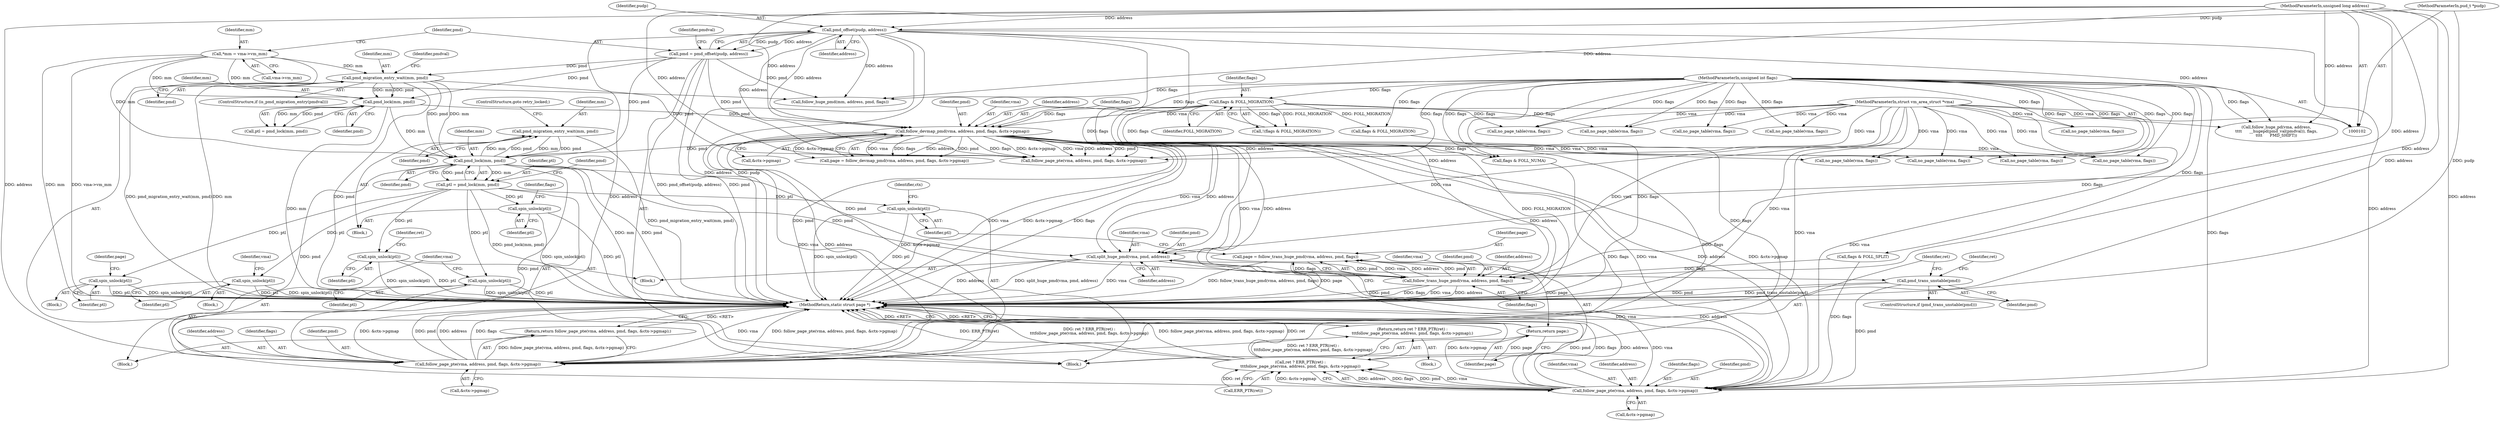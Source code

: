 digraph "0_linux_6b3a707736301c2128ca85ce85fb13f60b5e350a_5@pointer" {
"1000315" [label="(Call,pmd_migration_entry_wait(mm, pmd))"];
"1000281" [label="(Call,pmd_lock(mm, pmd))"];
"1000232" [label="(Call,pmd_lock(mm, pmd))"];
"1000114" [label="(Call,*mm = vma->vm_mm)"];
"1000210" [label="(Call,pmd_migration_entry_wait(mm, pmd))"];
"1000119" [label="(Call,pmd = pmd_offset(pudp, address))"];
"1000121" [label="(Call,pmd_offset(pudp, address))"];
"1000105" [label="(MethodParameterIn,pud_t *pudp)"];
"1000104" [label="(MethodParameterIn,unsigned long address)"];
"1000315" [label="(Call,pmd_migration_entry_wait(mm, pmd))"];
"1000237" [label="(Call,follow_devmap_pmd(vma, address, pmd, flags, &ctx->pgmap))"];
"1000103" [label="(MethodParameterIn,struct vm_area_struct *vma)"];
"1000194" [label="(Call,flags & FOLL_MIGRATION)"];
"1000106" [label="(MethodParameterIn,unsigned int flags)"];
"1000279" [label="(Call,ptl = pmd_lock(mm, pmd))"];
"1000290" [label="(Call,spin_unlock(ptl))"];
"1000303" [label="(Call,spin_unlock(ptl))"];
"1000326" [label="(Call,spin_unlock(ptl))"];
"1000353" [label="(Call,spin_unlock(ptl))"];
"1000373" [label="(Call,spin_unlock(ptl))"];
"1000414" [label="(Call,spin_unlock(ptl))"];
"1000329" [label="(Call,follow_page_pte(vma, address, pmd, flags, &ctx->pgmap))"];
"1000328" [label="(Return,return follow_page_pte(vma, address, pmd, flags, &ctx->pgmap);)"];
"1000358" [label="(Call,split_huge_pmd(vma, pmd, address))"];
"1000363" [label="(Call,pmd_trans_unstable(pmd))"];
"1000398" [label="(Call,follow_page_pte(vma, address, pmd, flags, &ctx->pgmap))"];
"1000394" [label="(Call,ret ? ERR_PTR(ret) :\n\t\t\tfollow_page_pte(vma, address, pmd, flags, &ctx->pgmap))"];
"1000393" [label="(Return,return ret ? ERR_PTR(ret) :\n\t\t\tfollow_page_pte(vma, address, pmd, flags, &ctx->pgmap);)"];
"1000409" [label="(Call,follow_trans_huge_pmd(vma, address, pmd, flags))"];
"1000407" [label="(Call,page = follow_trans_huge_pmd(vma, address, pmd, flags))"];
"1000423" [label="(Return,return page;)"];
"1000123" [label="(Identifier,address)"];
"1000169" [label="(Call,follow_huge_pd(vma, address,\n\t\t\t\t      __hugepd(pmd_val(pmdval)), flags,\n\t\t\t\t      PMD_SHIFT))"];
"1000366" [label="(Identifier,ret)"];
"1000302" [label="(Block,)"];
"1000318" [label="(ControlStructure,goto retry_locked;)"];
"1000410" [label="(Identifier,vma)"];
"1000408" [label="(Identifier,page)"];
"1000399" [label="(Identifier,vma)"];
"1000196" [label="(Identifier,FOLL_MIGRATION)"];
"1000230" [label="(Call,ptl = pmd_lock(mm, pmd))"];
"1000212" [label="(Identifier,pmd)"];
"1000330" [label="(Identifier,vma)"];
"1000400" [label="(Identifier,address)"];
"1000304" [label="(Identifier,ptl)"];
"1000407" [label="(Call,page = follow_trans_huge_pmd(vma, address, pmd, flags))"];
"1000334" [label="(Call,&ctx->pgmap)"];
"1000211" [label="(Identifier,mm)"];
"1000317" [label="(Identifier,pmd)"];
"1000373" [label="(Call,spin_unlock(ptl))"];
"1000193" [label="(Call,!(flags & FOLL_MIGRATION))"];
"1000207" [label="(ControlStructure,if (is_pmd_migration_entry(pmdval)))"];
"1000281" [label="(Call,pmd_lock(mm, pmd))"];
"1000280" [label="(Identifier,ptl)"];
"1000288" [label="(Identifier,pmd)"];
"1000393" [label="(Return,return ret ? ERR_PTR(ret) :\n\t\t\tfollow_page_pte(vma, address, pmd, flags, &ctx->pgmap);)"];
"1000395" [label="(Identifier,ret)"];
"1000413" [label="(Identifier,flags)"];
"1000275" [label="(Call,no_page_table(vma, flags))"];
"1000242" [label="(Call,&ctx->pgmap)"];
"1000120" [label="(Identifier,pmd)"];
"1000210" [label="(Call,pmd_migration_entry_wait(mm, pmd))"];
"1000106" [label="(MethodParameterIn,unsigned int flags)"];
"1000194" [label="(Call,flags & FOLL_MIGRATION)"];
"1000325" [label="(Block,)"];
"1000425" [label="(MethodReturn,static struct page *)"];
"1000339" [label="(Call,flags & FOLL_SPLIT)"];
"1000402" [label="(Identifier,flags)"];
"1000234" [label="(Identifier,pmd)"];
"1000354" [label="(Identifier,ptl)"];
"1000342" [label="(Block,)"];
"1000394" [label="(Call,ret ? ERR_PTR(ret) :\n\t\t\tfollow_page_pte(vma, address, pmd, flags, &ctx->pgmap))"];
"1000415" [label="(Identifier,ptl)"];
"1000316" [label="(Identifier,mm)"];
"1000403" [label="(Call,&ctx->pgmap)"];
"1000398" [label="(Call,follow_page_pte(vma, address, pmd, flags, &ctx->pgmap))"];
"1000119" [label="(Call,pmd = pmd_offset(pudp, address))"];
"1000396" [label="(Call,ERR_PTR(ret))"];
"1000241" [label="(Identifier,flags)"];
"1000108" [label="(Block,)"];
"1000148" [label="(Call,follow_huge_pmd(mm, address, pmd, flags))"];
"1000409" [label="(Call,follow_trans_huge_pmd(vma, address, pmd, flags))"];
"1000232" [label="(Call,pmd_lock(mm, pmd))"];
"1000370" [label="(Block,)"];
"1000353" [label="(Call,spin_unlock(ptl))"];
"1000352" [label="(Block,)"];
"1000356" [label="(Identifier,ret)"];
"1000269" [label="(Call,flags & FOLL_NUMA)"];
"1000362" [label="(ControlStructure,if (pmd_trans_unstable(pmd)))"];
"1000233" [label="(Identifier,mm)"];
"1000103" [label="(MethodParameterIn,struct vm_area_struct *vma)"];
"1000309" [label="(Identifier,flags)"];
"1000237" [label="(Call,follow_devmap_pmd(vma, address, pmd, flags, &ctx->pgmap))"];
"1000423" [label="(Return,return page;)"];
"1000308" [label="(Call,flags & FOLL_MIGRATION)"];
"1000374" [label="(Identifier,ptl)"];
"1000376" [label="(Identifier,page)"];
"1000303" [label="(Call,spin_unlock(ptl))"];
"1000333" [label="(Identifier,flags)"];
"1000327" [label="(Identifier,ptl)"];
"1000412" [label="(Identifier,pmd)"];
"1000240" [label="(Identifier,pmd)"];
"1000418" [label="(Identifier,ctx)"];
"1000114" [label="(Call,*mm = vma->vm_mm)"];
"1000359" [label="(Identifier,vma)"];
"1000122" [label="(Identifier,pudp)"];
"1000105" [label="(MethodParameterIn,pud_t *pudp)"];
"1000390" [label="(Call,no_page_table(vma, flags))"];
"1000363" [label="(Call,pmd_trans_unstable(pmd))"];
"1000133" [label="(Call,no_page_table(vma, flags))"];
"1000238" [label="(Identifier,vma)"];
"1000290" [label="(Call,spin_unlock(ptl))"];
"1000116" [label="(Call,vma->vm_mm)"];
"1000360" [label="(Identifier,pmd)"];
"1000361" [label="(Identifier,address)"];
"1000235" [label="(Call,page = follow_devmap_pmd(vma, address, pmd, flags, &ctx->pgmap))"];
"1000401" [label="(Identifier,pmd)"];
"1000289" [label="(Block,)"];
"1000315" [label="(Call,pmd_migration_entry_wait(mm, pmd))"];
"1000411" [label="(Identifier,address)"];
"1000104" [label="(MethodParameterIn,unsigned long address)"];
"1000283" [label="(Identifier,pmd)"];
"1000332" [label="(Identifier,pmd)"];
"1000214" [label="(Identifier,pmdval)"];
"1000198" [label="(Call,no_page_table(vma, flags))"];
"1000364" [label="(Identifier,pmd)"];
"1000326" [label="(Call,spin_unlock(ptl))"];
"1000115" [label="(Identifier,mm)"];
"1000125" [label="(Identifier,pmdval)"];
"1000121" [label="(Call,pmd_offset(pudp, address))"];
"1000239" [label="(Identifier,address)"];
"1000195" [label="(Identifier,flags)"];
"1000279" [label="(Call,ptl = pmd_lock(mm, pmd))"];
"1000358" [label="(Call,split_huge_pmd(vma, pmd, address))"];
"1000329" [label="(Call,follow_page_pte(vma, address, pmd, flags, &ctx->pgmap))"];
"1000414" [label="(Call,spin_unlock(ptl))"];
"1000222" [label="(Call,no_page_table(vma, flags))"];
"1000158" [label="(Call,no_page_table(vma, flags))"];
"1000294" [label="(Identifier,vma)"];
"1000328" [label="(Return,return follow_page_pte(vma, address, pmd, flags, &ctx->pgmap);)"];
"1000282" [label="(Identifier,mm)"];
"1000258" [label="(Call,follow_page_pte(vma, address, pmd, flags, &ctx->pgmap))"];
"1000331" [label="(Identifier,address)"];
"1000291" [label="(Identifier,ptl)"];
"1000293" [label="(Call,no_page_table(vma, flags))"];
"1000312" [label="(Call,no_page_table(vma, flags))"];
"1000424" [label="(Identifier,page)"];
"1000182" [label="(Call,no_page_table(vma, flags))"];
"1000315" -> "1000302"  [label="AST: "];
"1000315" -> "1000317"  [label="CFG: "];
"1000316" -> "1000315"  [label="AST: "];
"1000317" -> "1000315"  [label="AST: "];
"1000318" -> "1000315"  [label="CFG: "];
"1000315" -> "1000425"  [label="DDG: pmd_migration_entry_wait(mm, pmd)"];
"1000315" -> "1000281"  [label="DDG: mm"];
"1000315" -> "1000281"  [label="DDG: pmd"];
"1000281" -> "1000315"  [label="DDG: mm"];
"1000281" -> "1000315"  [label="DDG: pmd"];
"1000281" -> "1000279"  [label="AST: "];
"1000281" -> "1000283"  [label="CFG: "];
"1000282" -> "1000281"  [label="AST: "];
"1000283" -> "1000281"  [label="AST: "];
"1000279" -> "1000281"  [label="CFG: "];
"1000281" -> "1000425"  [label="DDG: mm"];
"1000281" -> "1000425"  [label="DDG: pmd"];
"1000281" -> "1000279"  [label="DDG: mm"];
"1000281" -> "1000279"  [label="DDG: pmd"];
"1000232" -> "1000281"  [label="DDG: mm"];
"1000114" -> "1000281"  [label="DDG: mm"];
"1000210" -> "1000281"  [label="DDG: mm"];
"1000210" -> "1000281"  [label="DDG: pmd"];
"1000237" -> "1000281"  [label="DDG: pmd"];
"1000119" -> "1000281"  [label="DDG: pmd"];
"1000281" -> "1000329"  [label="DDG: pmd"];
"1000281" -> "1000358"  [label="DDG: pmd"];
"1000281" -> "1000398"  [label="DDG: pmd"];
"1000281" -> "1000409"  [label="DDG: pmd"];
"1000232" -> "1000230"  [label="AST: "];
"1000232" -> "1000234"  [label="CFG: "];
"1000233" -> "1000232"  [label="AST: "];
"1000234" -> "1000232"  [label="AST: "];
"1000230" -> "1000232"  [label="CFG: "];
"1000232" -> "1000425"  [label="DDG: mm"];
"1000232" -> "1000230"  [label="DDG: mm"];
"1000232" -> "1000230"  [label="DDG: pmd"];
"1000114" -> "1000232"  [label="DDG: mm"];
"1000210" -> "1000232"  [label="DDG: mm"];
"1000210" -> "1000232"  [label="DDG: pmd"];
"1000119" -> "1000232"  [label="DDG: pmd"];
"1000232" -> "1000237"  [label="DDG: pmd"];
"1000114" -> "1000108"  [label="AST: "];
"1000114" -> "1000116"  [label="CFG: "];
"1000115" -> "1000114"  [label="AST: "];
"1000116" -> "1000114"  [label="AST: "];
"1000120" -> "1000114"  [label="CFG: "];
"1000114" -> "1000425"  [label="DDG: mm"];
"1000114" -> "1000425"  [label="DDG: vma->vm_mm"];
"1000114" -> "1000148"  [label="DDG: mm"];
"1000114" -> "1000210"  [label="DDG: mm"];
"1000210" -> "1000207"  [label="AST: "];
"1000210" -> "1000212"  [label="CFG: "];
"1000211" -> "1000210"  [label="AST: "];
"1000212" -> "1000210"  [label="AST: "];
"1000214" -> "1000210"  [label="CFG: "];
"1000210" -> "1000425"  [label="DDG: pmd_migration_entry_wait(mm, pmd)"];
"1000210" -> "1000425"  [label="DDG: pmd"];
"1000210" -> "1000425"  [label="DDG: mm"];
"1000119" -> "1000210"  [label="DDG: pmd"];
"1000210" -> "1000258"  [label="DDG: pmd"];
"1000119" -> "1000108"  [label="AST: "];
"1000119" -> "1000121"  [label="CFG: "];
"1000120" -> "1000119"  [label="AST: "];
"1000121" -> "1000119"  [label="AST: "];
"1000125" -> "1000119"  [label="CFG: "];
"1000119" -> "1000425"  [label="DDG: pmd_offset(pudp, address)"];
"1000119" -> "1000425"  [label="DDG: pmd"];
"1000121" -> "1000119"  [label="DDG: pudp"];
"1000121" -> "1000119"  [label="DDG: address"];
"1000119" -> "1000148"  [label="DDG: pmd"];
"1000119" -> "1000258"  [label="DDG: pmd"];
"1000121" -> "1000123"  [label="CFG: "];
"1000122" -> "1000121"  [label="AST: "];
"1000123" -> "1000121"  [label="AST: "];
"1000121" -> "1000425"  [label="DDG: address"];
"1000121" -> "1000425"  [label="DDG: pudp"];
"1000105" -> "1000121"  [label="DDG: pudp"];
"1000104" -> "1000121"  [label="DDG: address"];
"1000121" -> "1000148"  [label="DDG: address"];
"1000121" -> "1000169"  [label="DDG: address"];
"1000121" -> "1000237"  [label="DDG: address"];
"1000121" -> "1000258"  [label="DDG: address"];
"1000121" -> "1000329"  [label="DDG: address"];
"1000121" -> "1000358"  [label="DDG: address"];
"1000121" -> "1000398"  [label="DDG: address"];
"1000121" -> "1000409"  [label="DDG: address"];
"1000105" -> "1000102"  [label="AST: "];
"1000105" -> "1000425"  [label="DDG: pudp"];
"1000104" -> "1000102"  [label="AST: "];
"1000104" -> "1000425"  [label="DDG: address"];
"1000104" -> "1000148"  [label="DDG: address"];
"1000104" -> "1000169"  [label="DDG: address"];
"1000104" -> "1000237"  [label="DDG: address"];
"1000104" -> "1000258"  [label="DDG: address"];
"1000104" -> "1000329"  [label="DDG: address"];
"1000104" -> "1000358"  [label="DDG: address"];
"1000104" -> "1000398"  [label="DDG: address"];
"1000104" -> "1000409"  [label="DDG: address"];
"1000237" -> "1000235"  [label="AST: "];
"1000237" -> "1000242"  [label="CFG: "];
"1000238" -> "1000237"  [label="AST: "];
"1000239" -> "1000237"  [label="AST: "];
"1000240" -> "1000237"  [label="AST: "];
"1000241" -> "1000237"  [label="AST: "];
"1000242" -> "1000237"  [label="AST: "];
"1000235" -> "1000237"  [label="CFG: "];
"1000237" -> "1000425"  [label="DDG: address"];
"1000237" -> "1000425"  [label="DDG: pmd"];
"1000237" -> "1000425"  [label="DDG: vma"];
"1000237" -> "1000425"  [label="DDG: &ctx->pgmap"];
"1000237" -> "1000425"  [label="DDG: flags"];
"1000237" -> "1000235"  [label="DDG: vma"];
"1000237" -> "1000235"  [label="DDG: flags"];
"1000237" -> "1000235"  [label="DDG: address"];
"1000237" -> "1000235"  [label="DDG: pmd"];
"1000237" -> "1000235"  [label="DDG: &ctx->pgmap"];
"1000103" -> "1000237"  [label="DDG: vma"];
"1000194" -> "1000237"  [label="DDG: flags"];
"1000106" -> "1000237"  [label="DDG: flags"];
"1000237" -> "1000258"  [label="DDG: vma"];
"1000237" -> "1000258"  [label="DDG: address"];
"1000237" -> "1000258"  [label="DDG: pmd"];
"1000237" -> "1000258"  [label="DDG: flags"];
"1000237" -> "1000258"  [label="DDG: &ctx->pgmap"];
"1000237" -> "1000269"  [label="DDG: flags"];
"1000237" -> "1000275"  [label="DDG: vma"];
"1000237" -> "1000293"  [label="DDG: vma"];
"1000237" -> "1000312"  [label="DDG: vma"];
"1000237" -> "1000329"  [label="DDG: vma"];
"1000237" -> "1000329"  [label="DDG: address"];
"1000237" -> "1000329"  [label="DDG: &ctx->pgmap"];
"1000237" -> "1000358"  [label="DDG: vma"];
"1000237" -> "1000358"  [label="DDG: address"];
"1000237" -> "1000390"  [label="DDG: vma"];
"1000237" -> "1000398"  [label="DDG: vma"];
"1000237" -> "1000398"  [label="DDG: address"];
"1000237" -> "1000398"  [label="DDG: &ctx->pgmap"];
"1000237" -> "1000409"  [label="DDG: vma"];
"1000237" -> "1000409"  [label="DDG: address"];
"1000103" -> "1000102"  [label="AST: "];
"1000103" -> "1000425"  [label="DDG: vma"];
"1000103" -> "1000133"  [label="DDG: vma"];
"1000103" -> "1000158"  [label="DDG: vma"];
"1000103" -> "1000169"  [label="DDG: vma"];
"1000103" -> "1000182"  [label="DDG: vma"];
"1000103" -> "1000198"  [label="DDG: vma"];
"1000103" -> "1000222"  [label="DDG: vma"];
"1000103" -> "1000258"  [label="DDG: vma"];
"1000103" -> "1000275"  [label="DDG: vma"];
"1000103" -> "1000293"  [label="DDG: vma"];
"1000103" -> "1000312"  [label="DDG: vma"];
"1000103" -> "1000329"  [label="DDG: vma"];
"1000103" -> "1000358"  [label="DDG: vma"];
"1000103" -> "1000390"  [label="DDG: vma"];
"1000103" -> "1000398"  [label="DDG: vma"];
"1000103" -> "1000409"  [label="DDG: vma"];
"1000194" -> "1000193"  [label="AST: "];
"1000194" -> "1000196"  [label="CFG: "];
"1000195" -> "1000194"  [label="AST: "];
"1000196" -> "1000194"  [label="AST: "];
"1000193" -> "1000194"  [label="CFG: "];
"1000194" -> "1000425"  [label="DDG: FOLL_MIGRATION"];
"1000194" -> "1000193"  [label="DDG: flags"];
"1000194" -> "1000193"  [label="DDG: FOLL_MIGRATION"];
"1000106" -> "1000194"  [label="DDG: flags"];
"1000194" -> "1000198"  [label="DDG: flags"];
"1000194" -> "1000222"  [label="DDG: flags"];
"1000194" -> "1000258"  [label="DDG: flags"];
"1000194" -> "1000269"  [label="DDG: flags"];
"1000194" -> "1000308"  [label="DDG: FOLL_MIGRATION"];
"1000106" -> "1000102"  [label="AST: "];
"1000106" -> "1000425"  [label="DDG: flags"];
"1000106" -> "1000133"  [label="DDG: flags"];
"1000106" -> "1000148"  [label="DDG: flags"];
"1000106" -> "1000158"  [label="DDG: flags"];
"1000106" -> "1000169"  [label="DDG: flags"];
"1000106" -> "1000182"  [label="DDG: flags"];
"1000106" -> "1000198"  [label="DDG: flags"];
"1000106" -> "1000222"  [label="DDG: flags"];
"1000106" -> "1000258"  [label="DDG: flags"];
"1000106" -> "1000269"  [label="DDG: flags"];
"1000106" -> "1000275"  [label="DDG: flags"];
"1000106" -> "1000293"  [label="DDG: flags"];
"1000106" -> "1000308"  [label="DDG: flags"];
"1000106" -> "1000312"  [label="DDG: flags"];
"1000106" -> "1000329"  [label="DDG: flags"];
"1000106" -> "1000339"  [label="DDG: flags"];
"1000106" -> "1000390"  [label="DDG: flags"];
"1000106" -> "1000398"  [label="DDG: flags"];
"1000106" -> "1000409"  [label="DDG: flags"];
"1000279" -> "1000108"  [label="AST: "];
"1000280" -> "1000279"  [label="AST: "];
"1000288" -> "1000279"  [label="CFG: "];
"1000279" -> "1000425"  [label="DDG: pmd_lock(mm, pmd)"];
"1000279" -> "1000290"  [label="DDG: ptl"];
"1000279" -> "1000303"  [label="DDG: ptl"];
"1000279" -> "1000326"  [label="DDG: ptl"];
"1000279" -> "1000353"  [label="DDG: ptl"];
"1000279" -> "1000373"  [label="DDG: ptl"];
"1000279" -> "1000414"  [label="DDG: ptl"];
"1000290" -> "1000289"  [label="AST: "];
"1000290" -> "1000291"  [label="CFG: "];
"1000291" -> "1000290"  [label="AST: "];
"1000294" -> "1000290"  [label="CFG: "];
"1000290" -> "1000425"  [label="DDG: ptl"];
"1000290" -> "1000425"  [label="DDG: spin_unlock(ptl)"];
"1000303" -> "1000302"  [label="AST: "];
"1000303" -> "1000304"  [label="CFG: "];
"1000304" -> "1000303"  [label="AST: "];
"1000309" -> "1000303"  [label="CFG: "];
"1000303" -> "1000425"  [label="DDG: ptl"];
"1000303" -> "1000425"  [label="DDG: spin_unlock(ptl)"];
"1000326" -> "1000325"  [label="AST: "];
"1000326" -> "1000327"  [label="CFG: "];
"1000327" -> "1000326"  [label="AST: "];
"1000330" -> "1000326"  [label="CFG: "];
"1000326" -> "1000425"  [label="DDG: spin_unlock(ptl)"];
"1000326" -> "1000425"  [label="DDG: ptl"];
"1000353" -> "1000352"  [label="AST: "];
"1000353" -> "1000354"  [label="CFG: "];
"1000354" -> "1000353"  [label="AST: "];
"1000356" -> "1000353"  [label="CFG: "];
"1000353" -> "1000425"  [label="DDG: spin_unlock(ptl)"];
"1000353" -> "1000425"  [label="DDG: ptl"];
"1000373" -> "1000370"  [label="AST: "];
"1000373" -> "1000374"  [label="CFG: "];
"1000374" -> "1000373"  [label="AST: "];
"1000376" -> "1000373"  [label="CFG: "];
"1000373" -> "1000425"  [label="DDG: spin_unlock(ptl)"];
"1000373" -> "1000425"  [label="DDG: ptl"];
"1000414" -> "1000108"  [label="AST: "];
"1000414" -> "1000415"  [label="CFG: "];
"1000415" -> "1000414"  [label="AST: "];
"1000418" -> "1000414"  [label="CFG: "];
"1000414" -> "1000425"  [label="DDG: spin_unlock(ptl)"];
"1000414" -> "1000425"  [label="DDG: ptl"];
"1000329" -> "1000328"  [label="AST: "];
"1000329" -> "1000334"  [label="CFG: "];
"1000330" -> "1000329"  [label="AST: "];
"1000331" -> "1000329"  [label="AST: "];
"1000332" -> "1000329"  [label="AST: "];
"1000333" -> "1000329"  [label="AST: "];
"1000334" -> "1000329"  [label="AST: "];
"1000328" -> "1000329"  [label="CFG: "];
"1000329" -> "1000425"  [label="DDG: &ctx->pgmap"];
"1000329" -> "1000425"  [label="DDG: address"];
"1000329" -> "1000425"  [label="DDG: flags"];
"1000329" -> "1000425"  [label="DDG: pmd"];
"1000329" -> "1000425"  [label="DDG: follow_page_pte(vma, address, pmd, flags, &ctx->pgmap)"];
"1000329" -> "1000425"  [label="DDG: vma"];
"1000329" -> "1000328"  [label="DDG: follow_page_pte(vma, address, pmd, flags, &ctx->pgmap)"];
"1000308" -> "1000329"  [label="DDG: flags"];
"1000269" -> "1000329"  [label="DDG: flags"];
"1000328" -> "1000325"  [label="AST: "];
"1000425" -> "1000328"  [label="CFG: "];
"1000328" -> "1000425"  [label="DDG: <RET>"];
"1000358" -> "1000352"  [label="AST: "];
"1000358" -> "1000361"  [label="CFG: "];
"1000359" -> "1000358"  [label="AST: "];
"1000360" -> "1000358"  [label="AST: "];
"1000361" -> "1000358"  [label="AST: "];
"1000364" -> "1000358"  [label="CFG: "];
"1000358" -> "1000425"  [label="DDG: address"];
"1000358" -> "1000425"  [label="DDG: split_huge_pmd(vma, pmd, address)"];
"1000358" -> "1000425"  [label="DDG: vma"];
"1000358" -> "1000363"  [label="DDG: pmd"];
"1000358" -> "1000398"  [label="DDG: vma"];
"1000358" -> "1000398"  [label="DDG: address"];
"1000363" -> "1000362"  [label="AST: "];
"1000363" -> "1000364"  [label="CFG: "];
"1000364" -> "1000363"  [label="AST: "];
"1000366" -> "1000363"  [label="CFG: "];
"1000395" -> "1000363"  [label="CFG: "];
"1000363" -> "1000425"  [label="DDG: pmd"];
"1000363" -> "1000425"  [label="DDG: pmd_trans_unstable(pmd)"];
"1000363" -> "1000398"  [label="DDG: pmd"];
"1000398" -> "1000394"  [label="AST: "];
"1000398" -> "1000403"  [label="CFG: "];
"1000399" -> "1000398"  [label="AST: "];
"1000400" -> "1000398"  [label="AST: "];
"1000401" -> "1000398"  [label="AST: "];
"1000402" -> "1000398"  [label="AST: "];
"1000403" -> "1000398"  [label="AST: "];
"1000394" -> "1000398"  [label="CFG: "];
"1000398" -> "1000425"  [label="DDG: &ctx->pgmap"];
"1000398" -> "1000425"  [label="DDG: pmd"];
"1000398" -> "1000425"  [label="DDG: flags"];
"1000398" -> "1000425"  [label="DDG: address"];
"1000398" -> "1000425"  [label="DDG: vma"];
"1000398" -> "1000394"  [label="DDG: address"];
"1000398" -> "1000394"  [label="DDG: flags"];
"1000398" -> "1000394"  [label="DDG: pmd"];
"1000398" -> "1000394"  [label="DDG: vma"];
"1000398" -> "1000394"  [label="DDG: &ctx->pgmap"];
"1000339" -> "1000398"  [label="DDG: flags"];
"1000394" -> "1000393"  [label="AST: "];
"1000394" -> "1000396"  [label="CFG: "];
"1000395" -> "1000394"  [label="AST: "];
"1000396" -> "1000394"  [label="AST: "];
"1000393" -> "1000394"  [label="CFG: "];
"1000394" -> "1000425"  [label="DDG: ERR_PTR(ret)"];
"1000394" -> "1000425"  [label="DDG: ret ? ERR_PTR(ret) :\n\t\t\tfollow_page_pte(vma, address, pmd, flags, &ctx->pgmap)"];
"1000394" -> "1000425"  [label="DDG: follow_page_pte(vma, address, pmd, flags, &ctx->pgmap)"];
"1000394" -> "1000425"  [label="DDG: ret"];
"1000394" -> "1000393"  [label="DDG: ret ? ERR_PTR(ret) :\n\t\t\tfollow_page_pte(vma, address, pmd, flags, &ctx->pgmap)"];
"1000396" -> "1000394"  [label="DDG: ret"];
"1000393" -> "1000342"  [label="AST: "];
"1000425" -> "1000393"  [label="CFG: "];
"1000393" -> "1000425"  [label="DDG: <RET>"];
"1000409" -> "1000407"  [label="AST: "];
"1000409" -> "1000413"  [label="CFG: "];
"1000410" -> "1000409"  [label="AST: "];
"1000411" -> "1000409"  [label="AST: "];
"1000412" -> "1000409"  [label="AST: "];
"1000413" -> "1000409"  [label="AST: "];
"1000407" -> "1000409"  [label="CFG: "];
"1000409" -> "1000425"  [label="DDG: address"];
"1000409" -> "1000425"  [label="DDG: pmd"];
"1000409" -> "1000425"  [label="DDG: flags"];
"1000409" -> "1000425"  [label="DDG: vma"];
"1000409" -> "1000407"  [label="DDG: vma"];
"1000409" -> "1000407"  [label="DDG: address"];
"1000409" -> "1000407"  [label="DDG: pmd"];
"1000409" -> "1000407"  [label="DDG: flags"];
"1000339" -> "1000409"  [label="DDG: flags"];
"1000407" -> "1000108"  [label="AST: "];
"1000408" -> "1000407"  [label="AST: "];
"1000415" -> "1000407"  [label="CFG: "];
"1000407" -> "1000425"  [label="DDG: follow_trans_huge_pmd(vma, address, pmd, flags)"];
"1000407" -> "1000425"  [label="DDG: page"];
"1000407" -> "1000423"  [label="DDG: page"];
"1000423" -> "1000108"  [label="AST: "];
"1000423" -> "1000424"  [label="CFG: "];
"1000424" -> "1000423"  [label="AST: "];
"1000425" -> "1000423"  [label="CFG: "];
"1000423" -> "1000425"  [label="DDG: <RET>"];
"1000424" -> "1000423"  [label="DDG: page"];
}
